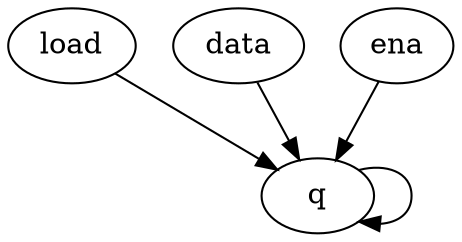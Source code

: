 digraph "" {
	q -> q	[weight=1.0];
	load -> q	[weight=2.0];
	data -> q	[weight=1.0];
	ena -> q	[weight=3.0];
}
